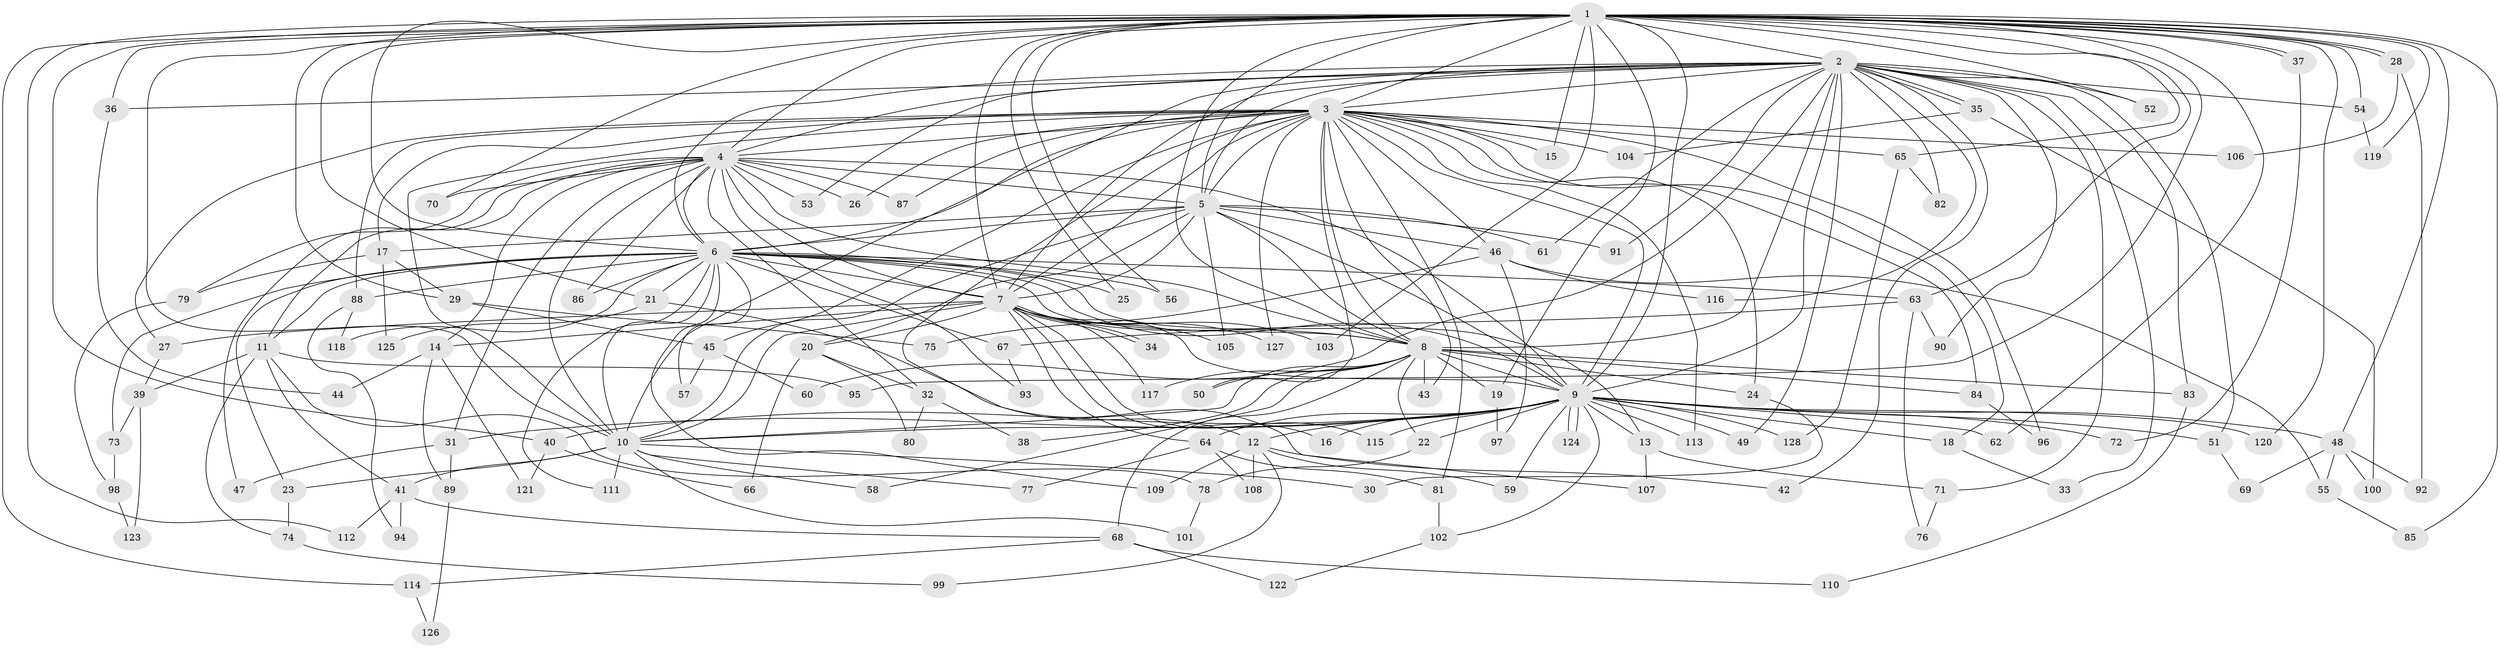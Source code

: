 // Generated by graph-tools (version 1.1) at 2025/14/03/09/25 04:14:13]
// undirected, 128 vertices, 281 edges
graph export_dot {
graph [start="1"]
  node [color=gray90,style=filled];
  1;
  2;
  3;
  4;
  5;
  6;
  7;
  8;
  9;
  10;
  11;
  12;
  13;
  14;
  15;
  16;
  17;
  18;
  19;
  20;
  21;
  22;
  23;
  24;
  25;
  26;
  27;
  28;
  29;
  30;
  31;
  32;
  33;
  34;
  35;
  36;
  37;
  38;
  39;
  40;
  41;
  42;
  43;
  44;
  45;
  46;
  47;
  48;
  49;
  50;
  51;
  52;
  53;
  54;
  55;
  56;
  57;
  58;
  59;
  60;
  61;
  62;
  63;
  64;
  65;
  66;
  67;
  68;
  69;
  70;
  71;
  72;
  73;
  74;
  75;
  76;
  77;
  78;
  79;
  80;
  81;
  82;
  83;
  84;
  85;
  86;
  87;
  88;
  89;
  90;
  91;
  92;
  93;
  94;
  95;
  96;
  97;
  98;
  99;
  100;
  101;
  102;
  103;
  104;
  105;
  106;
  107;
  108;
  109;
  110;
  111;
  112;
  113;
  114;
  115;
  116;
  117;
  118;
  119;
  120;
  121;
  122;
  123;
  124;
  125;
  126;
  127;
  128;
  1 -- 2;
  1 -- 3;
  1 -- 4;
  1 -- 5;
  1 -- 6;
  1 -- 7;
  1 -- 8;
  1 -- 9;
  1 -- 10;
  1 -- 15;
  1 -- 19;
  1 -- 21;
  1 -- 25;
  1 -- 28;
  1 -- 28;
  1 -- 29;
  1 -- 36;
  1 -- 37;
  1 -- 37;
  1 -- 40;
  1 -- 48;
  1 -- 52;
  1 -- 54;
  1 -- 56;
  1 -- 62;
  1 -- 63;
  1 -- 65;
  1 -- 70;
  1 -- 85;
  1 -- 95;
  1 -- 103;
  1 -- 112;
  1 -- 114;
  1 -- 119;
  1 -- 120;
  2 -- 3;
  2 -- 4;
  2 -- 5;
  2 -- 6;
  2 -- 7;
  2 -- 8;
  2 -- 9;
  2 -- 10;
  2 -- 33;
  2 -- 35;
  2 -- 35;
  2 -- 36;
  2 -- 42;
  2 -- 49;
  2 -- 51;
  2 -- 52;
  2 -- 53;
  2 -- 54;
  2 -- 60;
  2 -- 61;
  2 -- 71;
  2 -- 82;
  2 -- 83;
  2 -- 90;
  2 -- 91;
  2 -- 116;
  3 -- 4;
  3 -- 5;
  3 -- 6;
  3 -- 7;
  3 -- 8;
  3 -- 9;
  3 -- 10;
  3 -- 12;
  3 -- 15;
  3 -- 17;
  3 -- 18;
  3 -- 24;
  3 -- 26;
  3 -- 27;
  3 -- 43;
  3 -- 45;
  3 -- 46;
  3 -- 50;
  3 -- 65;
  3 -- 81;
  3 -- 84;
  3 -- 87;
  3 -- 88;
  3 -- 96;
  3 -- 104;
  3 -- 106;
  3 -- 113;
  3 -- 127;
  4 -- 5;
  4 -- 6;
  4 -- 7;
  4 -- 8;
  4 -- 9;
  4 -- 10;
  4 -- 11;
  4 -- 14;
  4 -- 26;
  4 -- 31;
  4 -- 32;
  4 -- 47;
  4 -- 53;
  4 -- 70;
  4 -- 79;
  4 -- 86;
  4 -- 87;
  4 -- 93;
  5 -- 6;
  5 -- 7;
  5 -- 8;
  5 -- 9;
  5 -- 10;
  5 -- 17;
  5 -- 20;
  5 -- 46;
  5 -- 61;
  5 -- 91;
  5 -- 105;
  6 -- 7;
  6 -- 8;
  6 -- 9;
  6 -- 10;
  6 -- 11;
  6 -- 13;
  6 -- 21;
  6 -- 23;
  6 -- 25;
  6 -- 56;
  6 -- 57;
  6 -- 63;
  6 -- 67;
  6 -- 73;
  6 -- 86;
  6 -- 88;
  6 -- 109;
  6 -- 111;
  6 -- 118;
  7 -- 8;
  7 -- 9;
  7 -- 10;
  7 -- 14;
  7 -- 16;
  7 -- 20;
  7 -- 27;
  7 -- 34;
  7 -- 34;
  7 -- 64;
  7 -- 103;
  7 -- 105;
  7 -- 115;
  7 -- 117;
  7 -- 127;
  8 -- 9;
  8 -- 10;
  8 -- 19;
  8 -- 22;
  8 -- 24;
  8 -- 38;
  8 -- 43;
  8 -- 50;
  8 -- 58;
  8 -- 68;
  8 -- 83;
  8 -- 84;
  8 -- 117;
  9 -- 10;
  9 -- 12;
  9 -- 13;
  9 -- 16;
  9 -- 18;
  9 -- 22;
  9 -- 31;
  9 -- 40;
  9 -- 48;
  9 -- 49;
  9 -- 51;
  9 -- 59;
  9 -- 62;
  9 -- 64;
  9 -- 72;
  9 -- 102;
  9 -- 113;
  9 -- 115;
  9 -- 120;
  9 -- 124;
  9 -- 124;
  9 -- 128;
  10 -- 23;
  10 -- 30;
  10 -- 41;
  10 -- 58;
  10 -- 77;
  10 -- 101;
  10 -- 111;
  11 -- 39;
  11 -- 41;
  11 -- 74;
  11 -- 78;
  11 -- 95;
  12 -- 42;
  12 -- 59;
  12 -- 99;
  12 -- 108;
  12 -- 109;
  13 -- 71;
  13 -- 107;
  14 -- 44;
  14 -- 89;
  14 -- 121;
  17 -- 29;
  17 -- 79;
  17 -- 125;
  18 -- 33;
  19 -- 97;
  20 -- 32;
  20 -- 66;
  20 -- 80;
  21 -- 107;
  21 -- 125;
  22 -- 78;
  23 -- 74;
  24 -- 30;
  27 -- 39;
  28 -- 92;
  28 -- 106;
  29 -- 45;
  29 -- 75;
  31 -- 47;
  31 -- 89;
  32 -- 38;
  32 -- 80;
  35 -- 100;
  35 -- 104;
  36 -- 44;
  37 -- 72;
  39 -- 73;
  39 -- 123;
  40 -- 66;
  40 -- 121;
  41 -- 68;
  41 -- 94;
  41 -- 112;
  45 -- 57;
  45 -- 60;
  46 -- 55;
  46 -- 75;
  46 -- 97;
  46 -- 116;
  48 -- 55;
  48 -- 69;
  48 -- 92;
  48 -- 100;
  51 -- 69;
  54 -- 119;
  55 -- 85;
  63 -- 67;
  63 -- 76;
  63 -- 90;
  64 -- 77;
  64 -- 81;
  64 -- 108;
  65 -- 82;
  65 -- 128;
  67 -- 93;
  68 -- 110;
  68 -- 114;
  68 -- 122;
  71 -- 76;
  73 -- 98;
  74 -- 99;
  78 -- 101;
  79 -- 98;
  81 -- 102;
  83 -- 110;
  84 -- 96;
  88 -- 94;
  88 -- 118;
  89 -- 126;
  98 -- 123;
  102 -- 122;
  114 -- 126;
}
